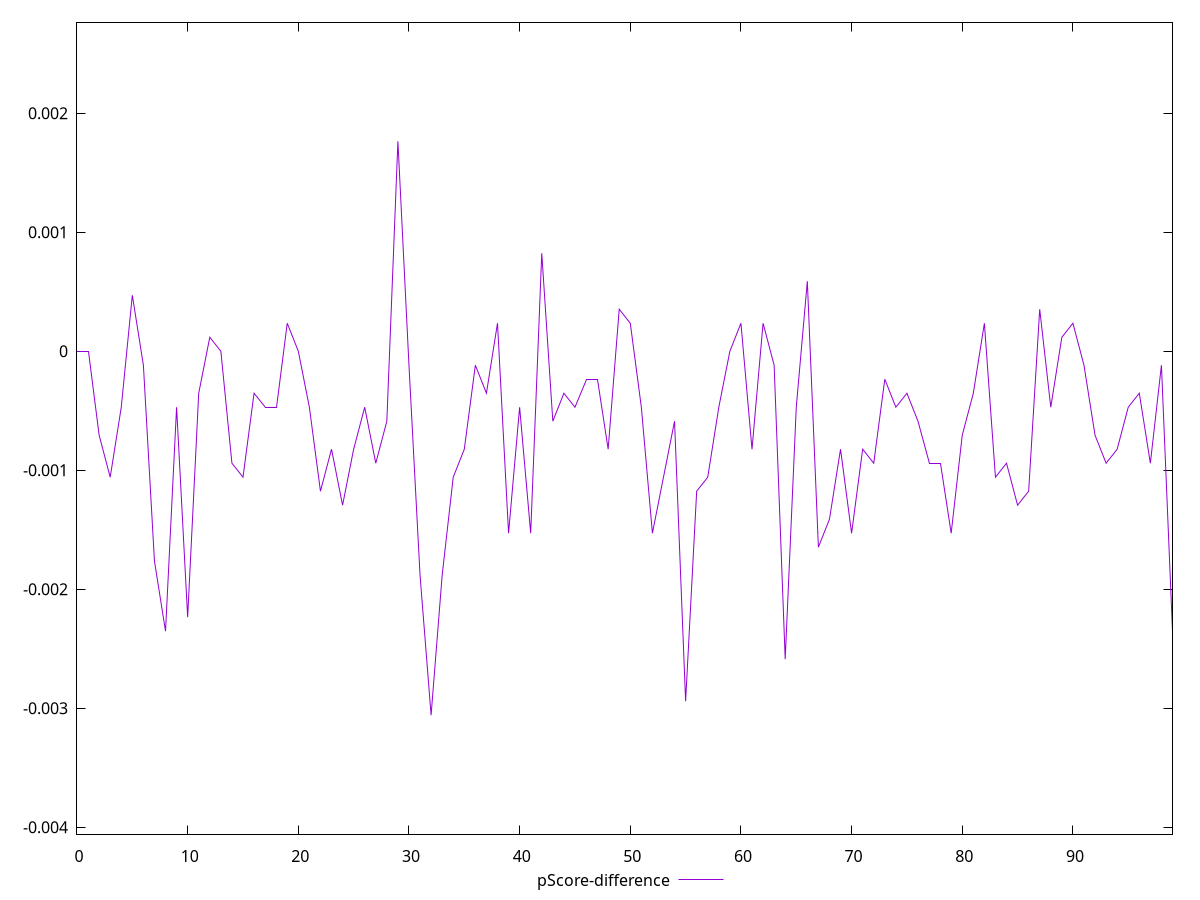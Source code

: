 reset

$pScoreDifference <<EOF
0 0
1 0
2 -0.0007058823529411673
3 -0.0010588235294117787
4 -0.00047058823529411153
5 0.00047058823529411153
6 -0.00011764705882350013
7 -0.001764705882352946
8 -0.0023529411764705577
9 -0.00047058823529411153
10 -0.0022352941176470575
11 -0.0003529411764705559
12 0.00011764705882355564
13 0
14 -0.0009411764705882231
15 -0.0010588235294117787
16 -0.0003529411764705559
17 -0.00047058823529411153
18 -0.00047058823529411153
19 0.00023529411764705577
20 0
21 -0.00047058823529411153
22 -0.0011764705882352788
23 -0.0008235294117647229
24 -0.0012941176470588345
25 -0.0008235294117647229
26 -0.00047058823529411153
27 -0.0009411764705882231
28 -0.0005882352941176117
29 0.001764705882352946
30 -0.00011764705882350013
31 -0.0018823529411764461
32 -0.0030588235294117805
33 -0.0018823529411764461
34 -0.0010588235294117787
35 -0.0008235294117647229
36 -0.00011764705882350013
37 -0.0003529411764705559
38 0.00023529411764705577
39 -0.0015294117647058902
40 -0.00047058823529411153
41 -0.0015294117647058902
42 0.0008235294117647229
43 -0.0005882352941176117
44 -0.0003529411764705559
45 -0.00047058823529411153
46 -0.00023529411764705577
47 -0.00023529411764705577
48 -0.0008235294117647229
49 0.0003529411764706114
50 0.00023529411764705577
51 -0.00047058823529411153
52 -0.0015294117647058902
53 -0.0010588235294117787
54 -0.0005882352941176117
55 -0.002941176470588225
56 -0.0011764705882352788
57 -0.0010588235294117787
58 -0.00047058823529411153
59 0
60 0.00023529411764705577
61 -0.0008235294117647229
62 0.00023529411764705577
63 -0.00011764705882350013
64 -0.0025882352941176134
65 -0.00047058823529411153
66 0.0005882352941176672
67 -0.0016470588235293904
68 -0.0014117647058823346
69 -0.0008235294117647229
70 -0.0015294117647058902
71 -0.0008235294117647229
72 -0.0009411764705882231
73 -0.00023529411764705577
74 -0.00047058823529411153
75 -0.0003529411764705559
76 -0.0005882352941176117
77 -0.0009411764705882231
78 -0.0009411764705882231
79 -0.0015294117647058902
80 -0.0007058823529411673
81 -0.0003529411764705559
82 0.00023529411764705577
83 -0.0010588235294117787
84 -0.0009411764705882231
85 -0.0012941176470588345
86 -0.0011764705882352788
87 0.0003529411764706114
88 -0.00047058823529411153
89 0.00011764705882355564
90 0.00023529411764705577
91 -0.00011764705882350013
92 -0.0007058823529411673
93 -0.0009411764705882231
94 -0.0008235294117647229
95 -0.00047058823529411153
96 -0.0003529411764705559
97 -0.0009411764705882231
98 -0.00011764705882350013
99 -0.0023529411764705577
EOF

set key outside below
set xrange [0:99]
set yrange [-0.0040588235294117805:0.002764705882352946]
set trange [-0.0040588235294117805:0.002764705882352946]
set terminal svg size 640, 500 enhanced background rgb 'white'
set output "report_00017_2021-02-10T15-08-03.406Z/uses-rel-preload/samples/pages/pScore-difference/values.svg"

plot $pScoreDifference title "pScore-difference" with line

reset
